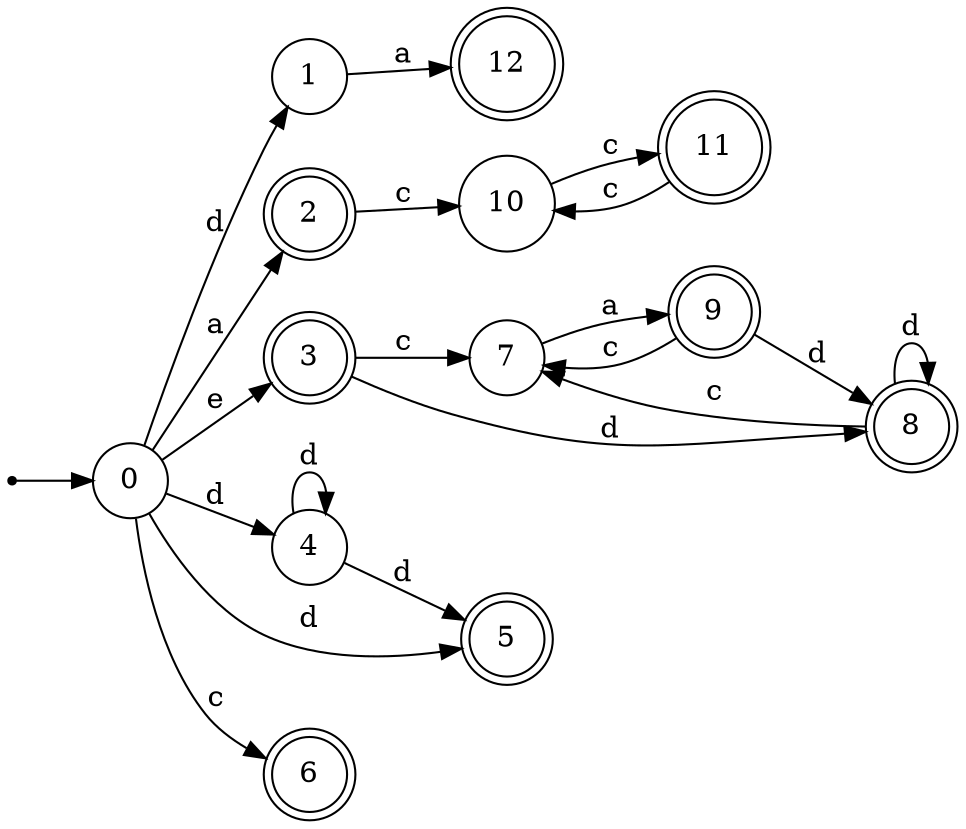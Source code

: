 digraph finite_state_machine {
rankdir=LR;
size="20,20";
node [shape = point]; "dummy0"
node [shape = circle]; "0";
"dummy0" -> "0";
node [shape = circle]; "1";
node [shape = doublecircle]; "2";node [shape = doublecircle]; "3";node [shape = circle]; "4";
node [shape = doublecircle]; "5";node [shape = doublecircle]; "6";node [shape = circle]; "7";
node [shape = doublecircle]; "8";node [shape = doublecircle]; "9";node [shape = circle]; "10";
node [shape = doublecircle]; "11";node [shape = doublecircle]; "12";"0" -> "1" [label = "d"];
 "0" -> "4" [label = "d"];
 "0" -> "5" [label = "d"];
 "0" -> "2" [label = "a"];
 "0" -> "3" [label = "e"];
 "0" -> "6" [label = "c"];
 "4" -> "4" [label = "d"];
 "4" -> "5" [label = "d"];
 "3" -> "7" [label = "c"];
 "3" -> "8" [label = "d"];
 "8" -> "8" [label = "d"];
 "8" -> "7" [label = "c"];
 "7" -> "9" [label = "a"];
 "9" -> "7" [label = "c"];
 "9" -> "8" [label = "d"];
 "2" -> "10" [label = "c"];
 "10" -> "11" [label = "c"];
 "11" -> "10" [label = "c"];
 "1" -> "12" [label = "a"];
 }
